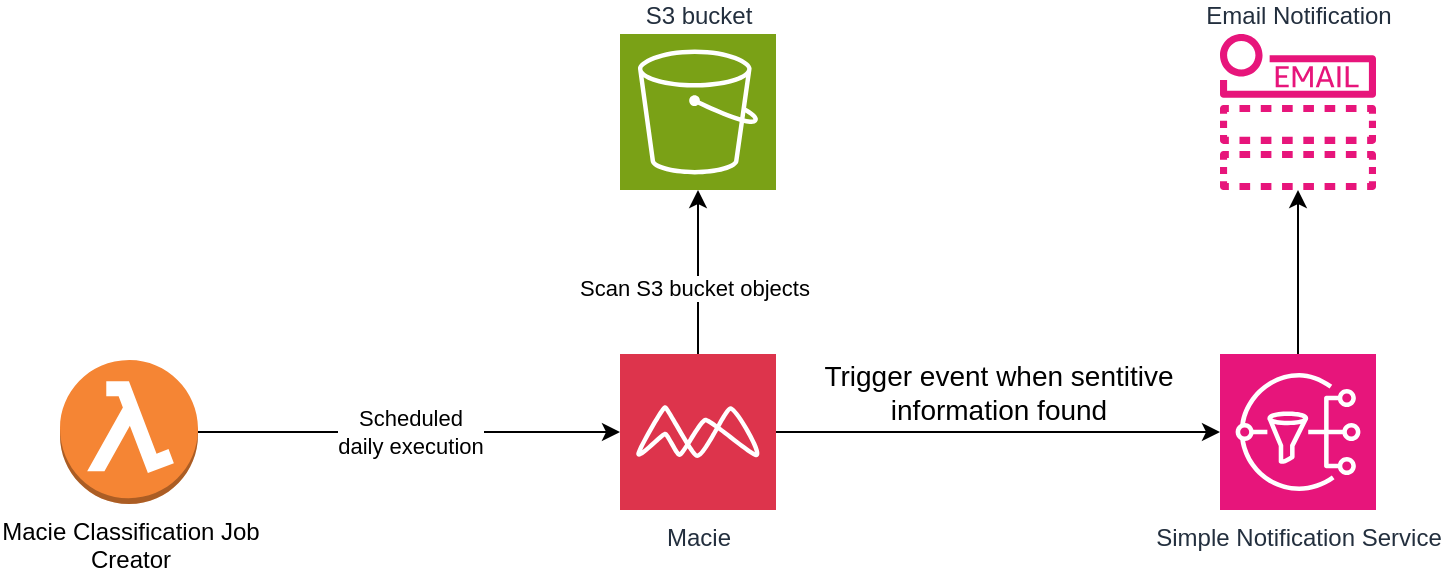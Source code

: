 <mxfile version="24.7.5">
  <diagram name="Page-1" id="cxbHbJuks0gaINaPjEor">
    <mxGraphModel dx="1157" dy="639" grid="1" gridSize="10" guides="1" tooltips="1" connect="1" arrows="1" fold="1" page="1" pageScale="1" pageWidth="850" pageHeight="1100" math="0" shadow="0">
      <root>
        <mxCell id="0" />
        <mxCell id="1" parent="0" />
        <mxCell id="EA5i2GLs4yXYXx-fGXGC-6" style="edgeStyle=orthogonalEdgeStyle;rounded=0;orthogonalLoop=1;jettySize=auto;html=1;" parent="1" source="EA5i2GLs4yXYXx-fGXGC-1" target="EA5i2GLs4yXYXx-fGXGC-4" edge="1">
          <mxGeometry relative="1" as="geometry" />
        </mxCell>
        <mxCell id="eMxP-FmQ5A5iulOrrbeA-1" value="Scan S3 bucket objects" style="edgeLabel;html=1;align=center;verticalAlign=middle;resizable=0;points=[];" vertex="1" connectable="0" parent="EA5i2GLs4yXYXx-fGXGC-6">
          <mxGeometry x="-0.188" y="2" relative="1" as="geometry">
            <mxPoint as="offset" />
          </mxGeometry>
        </mxCell>
        <mxCell id="EA5i2GLs4yXYXx-fGXGC-8" value="Trigger event when&amp;nbsp;sentitive &lt;br style=&quot;font-size: 14px;&quot;&gt;information found" style="edgeStyle=orthogonalEdgeStyle;rounded=0;orthogonalLoop=1;jettySize=auto;html=1;fontSize=14;labelPosition=center;verticalLabelPosition=top;align=center;verticalAlign=bottom;" parent="1" source="EA5i2GLs4yXYXx-fGXGC-1" target="EA5i2GLs4yXYXx-fGXGC-7" edge="1">
          <mxGeometry relative="1" as="geometry" />
        </mxCell>
        <mxCell id="EA5i2GLs4yXYXx-fGXGC-1" value="Macie" style="sketch=0;points=[[0,0,0],[0.25,0,0],[0.5,0,0],[0.75,0,0],[1,0,0],[0,1,0],[0.25,1,0],[0.5,1,0],[0.75,1,0],[1,1,0],[0,0.25,0],[0,0.5,0],[0,0.75,0],[1,0.25,0],[1,0.5,0],[1,0.75,0]];outlineConnect=0;fontColor=#232F3E;fillColor=#DD344C;strokeColor=#ffffff;dashed=0;verticalLabelPosition=bottom;verticalAlign=top;align=center;html=1;fontSize=12;fontStyle=0;aspect=fixed;shape=mxgraph.aws4.resourceIcon;resIcon=mxgraph.aws4.macie;" parent="1" vertex="1">
          <mxGeometry x="310" y="210" width="78" height="78" as="geometry" />
        </mxCell>
        <mxCell id="EA5i2GLs4yXYXx-fGXGC-3" value="Scheduled&lt;br&gt;daily execution" style="edgeStyle=orthogonalEdgeStyle;rounded=0;orthogonalLoop=1;jettySize=auto;html=1;" parent="1" source="EA5i2GLs4yXYXx-fGXGC-2" target="EA5i2GLs4yXYXx-fGXGC-1" edge="1">
          <mxGeometry relative="1" as="geometry" />
        </mxCell>
        <mxCell id="EA5i2GLs4yXYXx-fGXGC-2" value="Macie Classification Job &lt;br&gt;Creator" style="outlineConnect=0;dashed=0;verticalLabelPosition=bottom;verticalAlign=top;align=center;html=1;shape=mxgraph.aws3.lambda_function;fillColor=#F58534;gradientColor=none;" parent="1" vertex="1">
          <mxGeometry x="30" y="213" width="69" height="72" as="geometry" />
        </mxCell>
        <mxCell id="EA5i2GLs4yXYXx-fGXGC-4" value="S3 bucket" style="sketch=0;points=[[0,0,0],[0.25,0,0],[0.5,0,0],[0.75,0,0],[1,0,0],[0,1,0],[0.25,1,0],[0.5,1,0],[0.75,1,0],[1,1,0],[0,0.25,0],[0,0.5,0],[0,0.75,0],[1,0.25,0],[1,0.5,0],[1,0.75,0]];outlineConnect=0;fontColor=#232F3E;fillColor=#7AA116;strokeColor=#ffffff;dashed=0;verticalLabelPosition=top;verticalAlign=bottom;align=center;html=1;fontSize=12;fontStyle=0;aspect=fixed;shape=mxgraph.aws4.resourceIcon;resIcon=mxgraph.aws4.s3;labelPosition=center;" parent="1" vertex="1">
          <mxGeometry x="310" y="50" width="78" height="78" as="geometry" />
        </mxCell>
        <mxCell id="EA5i2GLs4yXYXx-fGXGC-10" style="edgeStyle=orthogonalEdgeStyle;rounded=0;orthogonalLoop=1;jettySize=auto;html=1;" parent="1" source="EA5i2GLs4yXYXx-fGXGC-7" target="EA5i2GLs4yXYXx-fGXGC-9" edge="1">
          <mxGeometry relative="1" as="geometry" />
        </mxCell>
        <mxCell id="EA5i2GLs4yXYXx-fGXGC-7" value="Simple Notification Service" style="sketch=0;points=[[0,0,0],[0.25,0,0],[0.5,0,0],[0.75,0,0],[1,0,0],[0,1,0],[0.25,1,0],[0.5,1,0],[0.75,1,0],[1,1,0],[0,0.25,0],[0,0.5,0],[0,0.75,0],[1,0.25,0],[1,0.5,0],[1,0.75,0]];outlineConnect=0;fontColor=#232F3E;fillColor=#E7157B;strokeColor=#ffffff;dashed=0;verticalLabelPosition=bottom;verticalAlign=top;align=center;html=1;fontSize=12;fontStyle=0;aspect=fixed;shape=mxgraph.aws4.resourceIcon;resIcon=mxgraph.aws4.sns;" parent="1" vertex="1">
          <mxGeometry x="610" y="210" width="78" height="78" as="geometry" />
        </mxCell>
        <mxCell id="EA5i2GLs4yXYXx-fGXGC-9" value="Email Notification" style="sketch=0;outlineConnect=0;fontColor=#232F3E;gradientColor=none;fillColor=#E7157B;strokeColor=none;dashed=0;verticalLabelPosition=top;verticalAlign=bottom;align=center;html=1;fontSize=12;fontStyle=0;aspect=fixed;pointerEvents=1;shape=mxgraph.aws4.email_notification;labelPosition=center;" parent="1" vertex="1">
          <mxGeometry x="610" y="50" width="78" height="78" as="geometry" />
        </mxCell>
      </root>
    </mxGraphModel>
  </diagram>
</mxfile>

